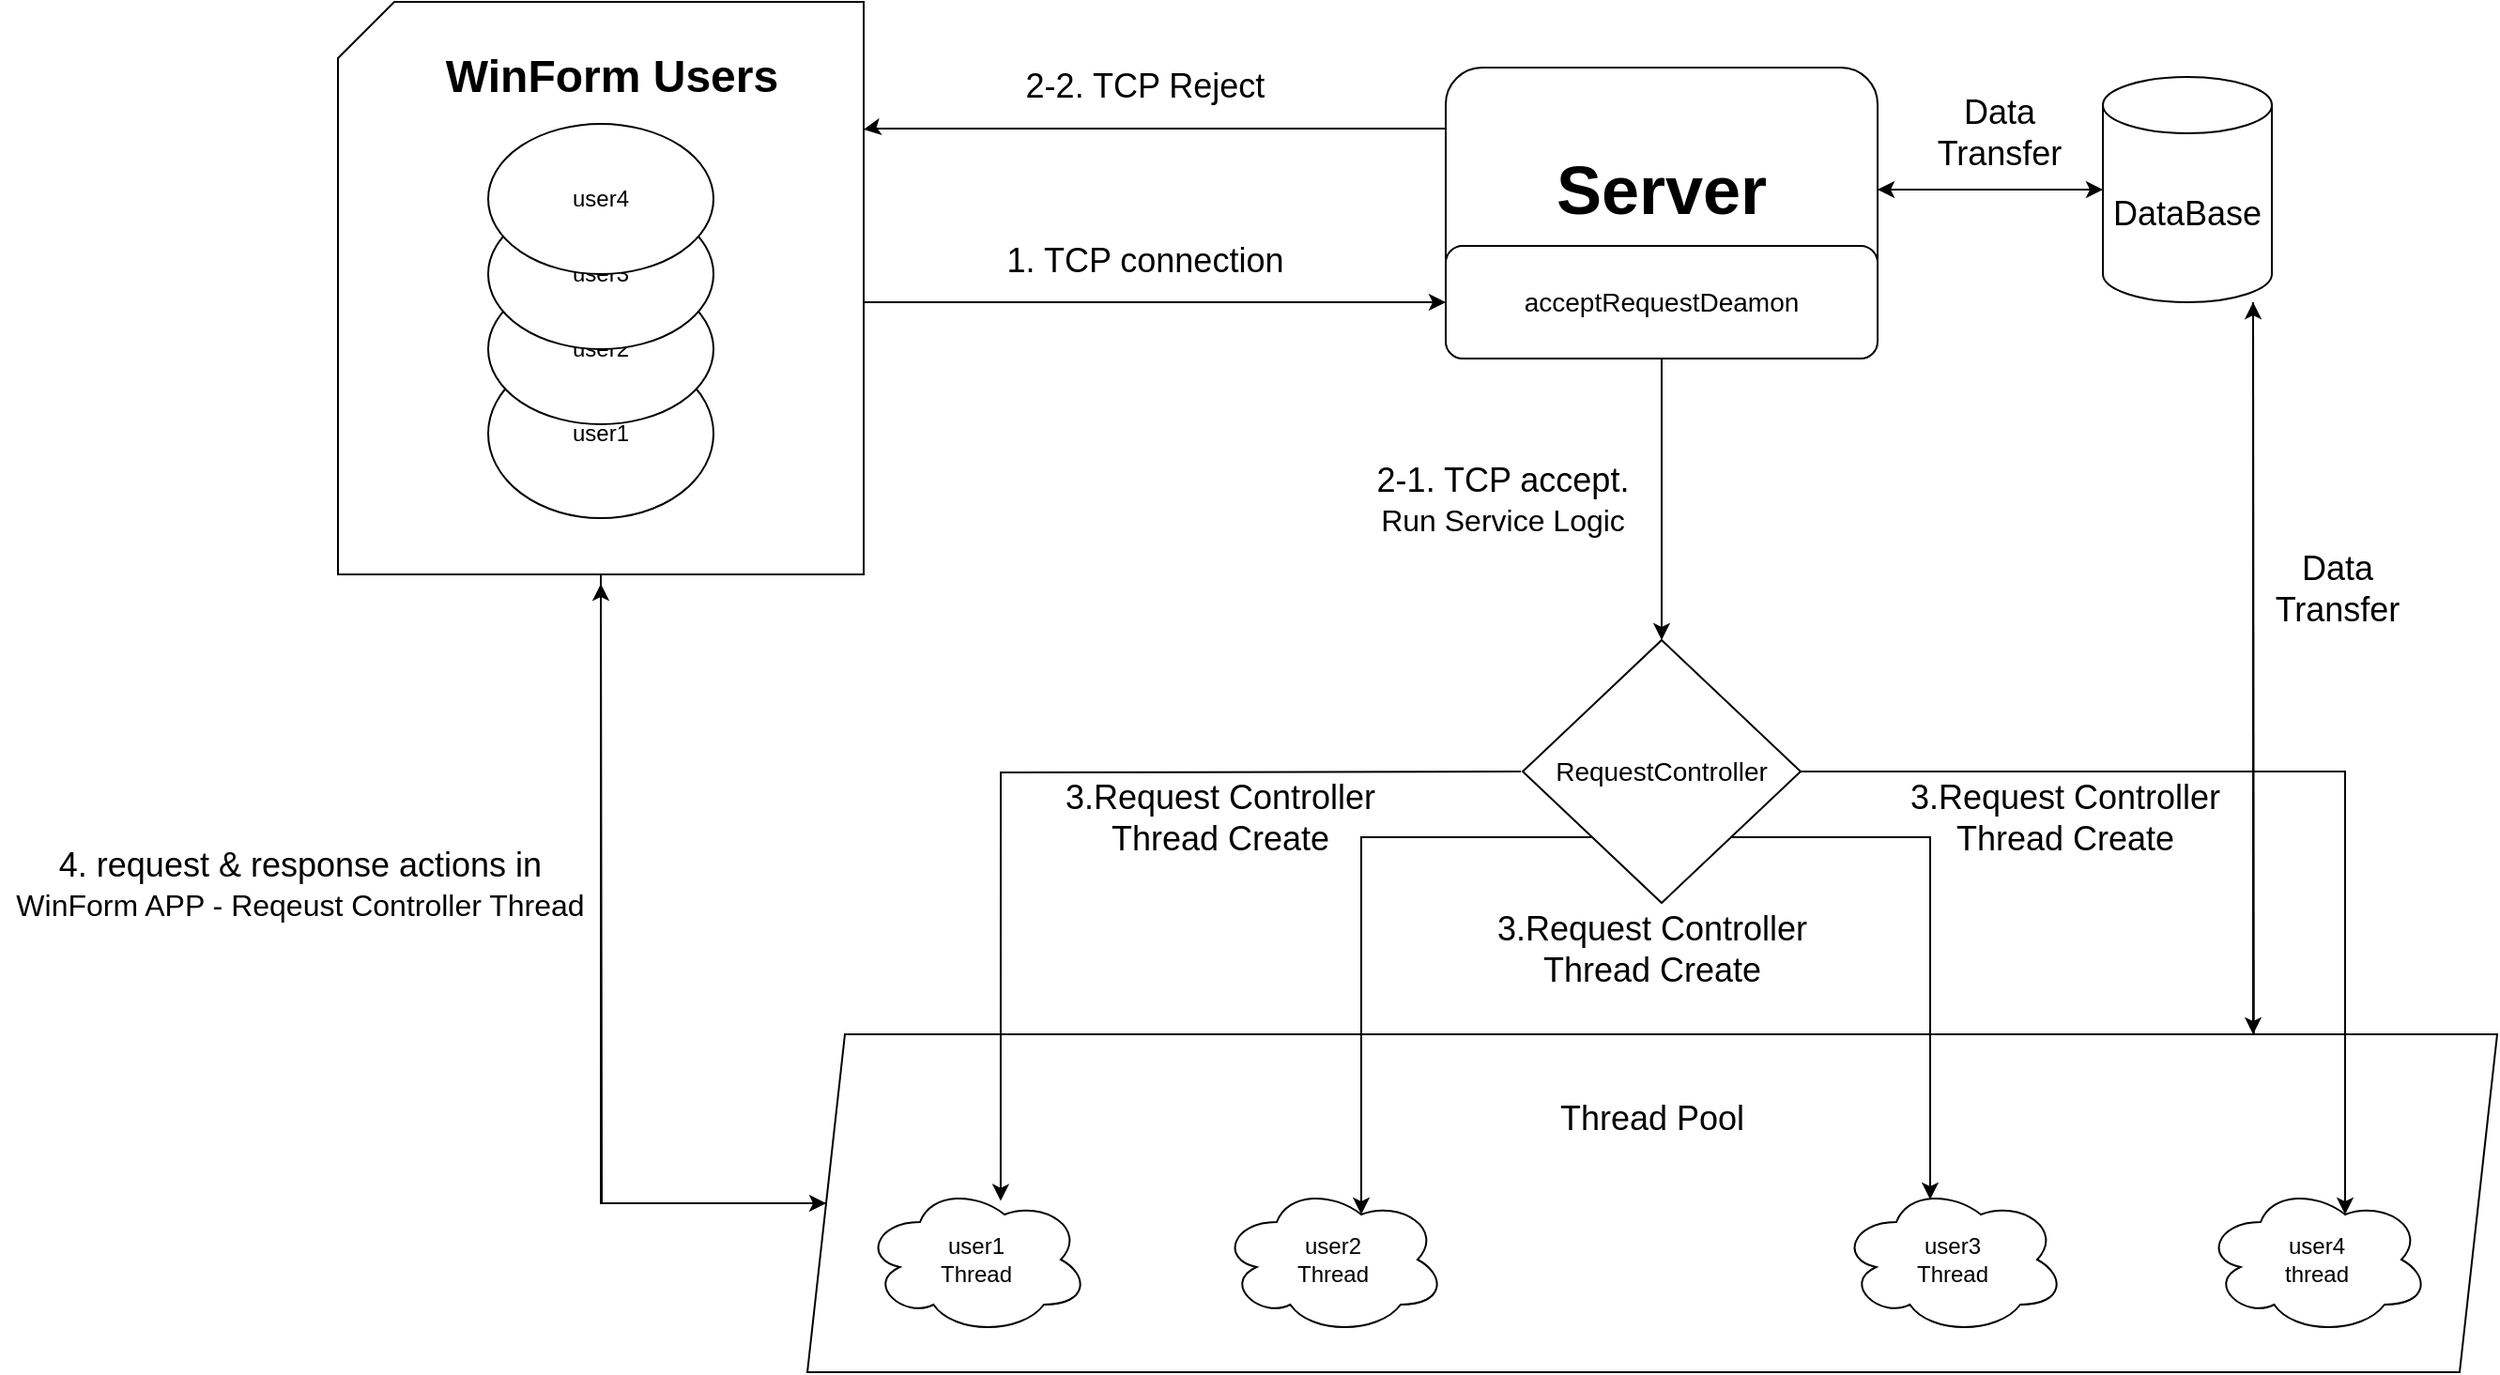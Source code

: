 <mxfile version="24.5.5" type="device">
  <diagram id="C5RBs43oDa-KdzZeNtuy" name="Page-1">
    <mxGraphModel dx="2670" dy="746" grid="1" gridSize="10" guides="1" tooltips="1" connect="1" arrows="1" fold="1" page="1" pageScale="1" pageWidth="827" pageHeight="1169" math="0" shadow="0">
      <root>
        <mxCell id="WIyWlLk6GJQsqaUBKTNV-0" />
        <mxCell id="WIyWlLk6GJQsqaUBKTNV-1" parent="WIyWlLk6GJQsqaUBKTNV-0" />
        <mxCell id="1zMVWTirToFaFZ9l6glJ-29" style="edgeStyle=orthogonalEdgeStyle;rounded=0;orthogonalLoop=1;jettySize=auto;html=1;entryX=0;entryY=0.5;entryDx=0;entryDy=0;exitX=1;exitY=0.5;exitDx=0;exitDy=0;exitPerimeter=0;" edge="1" parent="WIyWlLk6GJQsqaUBKTNV-1" source="1zMVWTirToFaFZ9l6glJ-28" target="1zMVWTirToFaFZ9l6glJ-4">
          <mxGeometry relative="1" as="geometry">
            <Array as="points">
              <mxPoint x="-270" y="340" />
            </Array>
          </mxGeometry>
        </mxCell>
        <mxCell id="1zMVWTirToFaFZ9l6glJ-60" style="edgeStyle=orthogonalEdgeStyle;rounded=0;orthogonalLoop=1;jettySize=auto;html=1;entryX=0;entryY=0.5;entryDx=0;entryDy=0;" edge="1" parent="WIyWlLk6GJQsqaUBKTNV-1" source="1zMVWTirToFaFZ9l6glJ-28" target="1zMVWTirToFaFZ9l6glJ-27">
          <mxGeometry relative="1" as="geometry">
            <Array as="points">
              <mxPoint x="-410" y="820" />
            </Array>
          </mxGeometry>
        </mxCell>
        <mxCell id="1zMVWTirToFaFZ9l6glJ-28" value="" style="shape=card;whiteSpace=wrap;html=1;" vertex="1" parent="WIyWlLk6GJQsqaUBKTNV-1">
          <mxGeometry x="-550" y="180" width="280" height="305" as="geometry" />
        </mxCell>
        <mxCell id="1zMVWTirToFaFZ9l6glJ-30" style="edgeStyle=orthogonalEdgeStyle;rounded=0;orthogonalLoop=1;jettySize=auto;html=1;" edge="1" parent="WIyWlLk6GJQsqaUBKTNV-1" source="1zMVWTirToFaFZ9l6glJ-27">
          <mxGeometry relative="1" as="geometry">
            <mxPoint x="-410" y="490" as="targetPoint" />
          </mxGeometry>
        </mxCell>
        <mxCell id="1zMVWTirToFaFZ9l6glJ-27" value="" style="shape=parallelogram;perimeter=parallelogramPerimeter;whiteSpace=wrap;html=1;fixedSize=1;" vertex="1" parent="WIyWlLk6GJQsqaUBKTNV-1">
          <mxGeometry x="-300" y="730" width="900" height="180" as="geometry" />
        </mxCell>
        <mxCell id="tmFHrkGC2-1Cj11Atq-L-4" style="edgeStyle=orthogonalEdgeStyle;rounded=0;orthogonalLoop=1;jettySize=auto;html=1;entryX=1;entryY=0.5;entryDx=0;entryDy=0;" parent="WIyWlLk6GJQsqaUBKTNV-1" source="tmFHrkGC2-1Cj11Atq-L-1" target="tmFHrkGC2-1Cj11Atq-L-2" edge="1">
          <mxGeometry relative="1" as="geometry" />
        </mxCell>
        <mxCell id="tmFHrkGC2-1Cj11Atq-L-1" value="&lt;font style=&quot;font-size: 18px;&quot;&gt;DataBase&lt;/font&gt;" style="shape=cylinder3;whiteSpace=wrap;html=1;boundedLbl=1;backgroundOutline=1;size=15;" parent="WIyWlLk6GJQsqaUBKTNV-1" vertex="1">
          <mxGeometry x="390" y="220" width="90" height="120" as="geometry" />
        </mxCell>
        <mxCell id="tmFHrkGC2-1Cj11Atq-L-3" style="rounded=0;orthogonalLoop=1;jettySize=auto;html=1;exitX=0.856;exitY=0;exitDx=0;exitDy=0;exitPerimeter=0;" parent="WIyWlLk6GJQsqaUBKTNV-1" source="1zMVWTirToFaFZ9l6glJ-27" edge="1">
          <mxGeometry relative="1" as="geometry">
            <mxPoint x="470.0" y="724.08" as="sourcePoint" />
            <mxPoint x="470" y="340" as="targetPoint" />
          </mxGeometry>
        </mxCell>
        <mxCell id="tmFHrkGC2-1Cj11Atq-L-2" value="&lt;font style=&quot;font-size: 36px;&quot;&gt;&lt;b&gt;Server&lt;/b&gt;&lt;/font&gt;" style="rounded=1;whiteSpace=wrap;html=1;" parent="WIyWlLk6GJQsqaUBKTNV-1" vertex="1">
          <mxGeometry x="40" y="215" width="230" height="130" as="geometry" />
        </mxCell>
        <mxCell id="tmFHrkGC2-1Cj11Atq-L-6" value="user1&lt;div&gt;Thread&lt;/div&gt;" style="ellipse;shape=cloud;whiteSpace=wrap;html=1;" parent="WIyWlLk6GJQsqaUBKTNV-1" vertex="1">
          <mxGeometry x="-270" y="810" width="120" height="80" as="geometry" />
        </mxCell>
        <mxCell id="tmFHrkGC2-1Cj11Atq-L-7" value="user2&lt;br&gt;Thread" style="ellipse;shape=cloud;whiteSpace=wrap;html=1;" parent="WIyWlLk6GJQsqaUBKTNV-1" vertex="1">
          <mxGeometry x="-80" y="810" width="120" height="80" as="geometry" />
        </mxCell>
        <mxCell id="tmFHrkGC2-1Cj11Atq-L-8" value="user3&lt;br&gt;Thread" style="ellipse;shape=cloud;whiteSpace=wrap;html=1;" parent="WIyWlLk6GJQsqaUBKTNV-1" vertex="1">
          <mxGeometry x="250" y="810" width="120" height="80" as="geometry" />
        </mxCell>
        <mxCell id="tmFHrkGC2-1Cj11Atq-L-9" value="user4&lt;br&gt;thread" style="ellipse;shape=cloud;whiteSpace=wrap;html=1;" parent="WIyWlLk6GJQsqaUBKTNV-1" vertex="1">
          <mxGeometry x="444" y="810" width="120" height="80" as="geometry" />
        </mxCell>
        <mxCell id="1zMVWTirToFaFZ9l6glJ-10" style="edgeStyle=orthogonalEdgeStyle;rounded=0;orthogonalLoop=1;jettySize=auto;html=1;exitX=1;exitY=0.5;exitDx=0;exitDy=0;entryX=0.625;entryY=0.2;entryDx=0;entryDy=0;entryPerimeter=0;" edge="1" parent="WIyWlLk6GJQsqaUBKTNV-1" source="tmFHrkGC2-1Cj11Atq-L-10" target="tmFHrkGC2-1Cj11Atq-L-9">
          <mxGeometry relative="1" as="geometry">
            <mxPoint x="243" y="590" as="sourcePoint" />
          </mxGeometry>
        </mxCell>
        <mxCell id="tmFHrkGC2-1Cj11Atq-L-10" value="&lt;font style=&quot;font-size: 14px;&quot;&gt;RequestController&lt;/font&gt;" style="rhombus;whiteSpace=wrap;html=1;" parent="WIyWlLk6GJQsqaUBKTNV-1" vertex="1">
          <mxGeometry x="81" y="520" width="148" height="140" as="geometry" />
        </mxCell>
        <mxCell id="1zMVWTirToFaFZ9l6glJ-0" value="user1" style="ellipse;whiteSpace=wrap;html=1;" vertex="1" parent="WIyWlLk6GJQsqaUBKTNV-1">
          <mxGeometry x="-470" y="365" width="120" height="90" as="geometry" />
        </mxCell>
        <mxCell id="1zMVWTirToFaFZ9l6glJ-1" value="user2" style="ellipse;whiteSpace=wrap;html=1;" vertex="1" parent="WIyWlLk6GJQsqaUBKTNV-1">
          <mxGeometry x="-470" y="325" width="120" height="80" as="geometry" />
        </mxCell>
        <mxCell id="1zMVWTirToFaFZ9l6glJ-2" value="user3" style="ellipse;whiteSpace=wrap;html=1;" vertex="1" parent="WIyWlLk6GJQsqaUBKTNV-1">
          <mxGeometry x="-470" y="285" width="120" height="80" as="geometry" />
        </mxCell>
        <mxCell id="1zMVWTirToFaFZ9l6glJ-3" value="user4" style="ellipse;whiteSpace=wrap;html=1;" vertex="1" parent="WIyWlLk6GJQsqaUBKTNV-1">
          <mxGeometry x="-470" y="245" width="120" height="80" as="geometry" />
        </mxCell>
        <mxCell id="1zMVWTirToFaFZ9l6glJ-24" style="edgeStyle=orthogonalEdgeStyle;rounded=0;orthogonalLoop=1;jettySize=auto;html=1;entryX=0.5;entryY=0;entryDx=0;entryDy=0;" edge="1" parent="WIyWlLk6GJQsqaUBKTNV-1" source="1zMVWTirToFaFZ9l6glJ-4" target="tmFHrkGC2-1Cj11Atq-L-10">
          <mxGeometry relative="1" as="geometry" />
        </mxCell>
        <mxCell id="1zMVWTirToFaFZ9l6glJ-4" value="&lt;font style=&quot;font-size: 14px;&quot;&gt;acceptRequestDeamon&lt;/font&gt;" style="rounded=1;whiteSpace=wrap;html=1;" vertex="1" parent="WIyWlLk6GJQsqaUBKTNV-1">
          <mxGeometry x="40" y="310" width="230" height="60" as="geometry" />
        </mxCell>
        <mxCell id="1zMVWTirToFaFZ9l6glJ-9" style="edgeStyle=orthogonalEdgeStyle;rounded=0;orthogonalLoop=1;jettySize=auto;html=1;entryX=0.608;entryY=0.11;entryDx=0;entryDy=0;entryPerimeter=0;" edge="1" parent="WIyWlLk6GJQsqaUBKTNV-1" target="tmFHrkGC2-1Cj11Atq-L-6">
          <mxGeometry relative="1" as="geometry">
            <mxPoint x="80" y="590" as="sourcePoint" />
            <mxPoint x="-130.0" y="710" as="targetPoint" />
          </mxGeometry>
        </mxCell>
        <mxCell id="1zMVWTirToFaFZ9l6glJ-11" style="edgeStyle=orthogonalEdgeStyle;rounded=0;orthogonalLoop=1;jettySize=auto;html=1;exitX=0;exitY=1;exitDx=0;exitDy=0;entryX=0.625;entryY=0.2;entryDx=0;entryDy=0;entryPerimeter=0;" edge="1" parent="WIyWlLk6GJQsqaUBKTNV-1" source="tmFHrkGC2-1Cj11Atq-L-10" target="tmFHrkGC2-1Cj11Atq-L-7">
          <mxGeometry relative="1" as="geometry">
            <Array as="points">
              <mxPoint x="-5" y="625" />
            </Array>
          </mxGeometry>
        </mxCell>
        <mxCell id="1zMVWTirToFaFZ9l6glJ-12" style="edgeStyle=orthogonalEdgeStyle;rounded=0;orthogonalLoop=1;jettySize=auto;html=1;exitX=1;exitY=1;exitDx=0;exitDy=0;entryX=0.4;entryY=0.1;entryDx=0;entryDy=0;entryPerimeter=0;" edge="1" parent="WIyWlLk6GJQsqaUBKTNV-1" source="tmFHrkGC2-1Cj11Atq-L-10" target="tmFHrkGC2-1Cj11Atq-L-8">
          <mxGeometry relative="1" as="geometry">
            <Array as="points">
              <mxPoint x="298" y="625" />
            </Array>
          </mxGeometry>
        </mxCell>
        <mxCell id="1zMVWTirToFaFZ9l6glJ-26" style="edgeStyle=orthogonalEdgeStyle;rounded=0;orthogonalLoop=1;jettySize=auto;html=1;entryX=0;entryY=0.5;entryDx=0;entryDy=0;entryPerimeter=0;" edge="1" parent="WIyWlLk6GJQsqaUBKTNV-1" source="tmFHrkGC2-1Cj11Atq-L-2" target="tmFHrkGC2-1Cj11Atq-L-1">
          <mxGeometry relative="1" as="geometry" />
        </mxCell>
        <mxCell id="1zMVWTirToFaFZ9l6glJ-35" value="&lt;font style=&quot;font-size: 18px;&quot;&gt;1. TCP connection&lt;/font&gt;" style="text;html=1;align=center;verticalAlign=middle;whiteSpace=wrap;rounded=0;" vertex="1" parent="WIyWlLk6GJQsqaUBKTNV-1">
          <mxGeometry x="-210" y="295" width="180" height="45" as="geometry" />
        </mxCell>
        <mxCell id="1zMVWTirToFaFZ9l6glJ-41" value="&lt;font style=&quot;font-size: 18px;&quot;&gt;2-2. TCP Reject&lt;/font&gt;" style="text;html=1;align=center;verticalAlign=middle;whiteSpace=wrap;rounded=0;" vertex="1" parent="WIyWlLk6GJQsqaUBKTNV-1">
          <mxGeometry x="-200" y="205" width="160" height="40" as="geometry" />
        </mxCell>
        <mxCell id="1zMVWTirToFaFZ9l6glJ-43" style="edgeStyle=orthogonalEdgeStyle;rounded=0;orthogonalLoop=1;jettySize=auto;html=1;exitX=0;exitY=0.25;exitDx=0;exitDy=0;" edge="1" parent="WIyWlLk6GJQsqaUBKTNV-1" source="tmFHrkGC2-1Cj11Atq-L-2">
          <mxGeometry relative="1" as="geometry">
            <mxPoint x="-270" y="248" as="targetPoint" />
            <Array as="points">
              <mxPoint x="-267" y="248" />
            </Array>
          </mxGeometry>
        </mxCell>
        <mxCell id="1zMVWTirToFaFZ9l6glJ-45" value="&lt;font style=&quot;font-size: 18px;&quot;&gt;2-1. TCP accept.&lt;/font&gt;&lt;div&gt;&lt;font size=&quot;3&quot;&gt;Run Service Logic&lt;/font&gt;&lt;/div&gt;" style="text;html=1;align=center;verticalAlign=middle;whiteSpace=wrap;rounded=0;" vertex="1" parent="WIyWlLk6GJQsqaUBKTNV-1">
          <mxGeometry x="-10" y="420" width="161" height="50" as="geometry" />
        </mxCell>
        <mxCell id="1zMVWTirToFaFZ9l6glJ-46" value="&lt;font style=&quot;font-size: 18px;&quot;&gt;Data Transfer&lt;/font&gt;" style="text;html=1;align=center;verticalAlign=middle;whiteSpace=wrap;rounded=0;" vertex="1" parent="WIyWlLk6GJQsqaUBKTNV-1">
          <mxGeometry x="300" y="220" width="70" height="60" as="geometry" />
        </mxCell>
        <mxCell id="1zMVWTirToFaFZ9l6glJ-48" value="&lt;font style=&quot;font-size: 18px;&quot;&gt;Thread Pool&lt;/font&gt;" style="text;html=1;align=center;verticalAlign=middle;whiteSpace=wrap;rounded=0;" vertex="1" parent="WIyWlLk6GJQsqaUBKTNV-1">
          <mxGeometry x="65" y="760" width="170" height="30" as="geometry" />
        </mxCell>
        <mxCell id="1zMVWTirToFaFZ9l6glJ-49" value="&lt;font style=&quot;font-size: 18px;&quot;&gt;3.Request Controller Thread Create&lt;/font&gt;" style="text;html=1;align=center;verticalAlign=middle;whiteSpace=wrap;rounded=0;" vertex="1" parent="WIyWlLk6GJQsqaUBKTNV-1">
          <mxGeometry x="-170" y="600" width="180" height="30" as="geometry" />
        </mxCell>
        <mxCell id="1zMVWTirToFaFZ9l6glJ-52" style="rounded=0;orthogonalLoop=1;jettySize=auto;html=1;" edge="1" parent="WIyWlLk6GJQsqaUBKTNV-1">
          <mxGeometry relative="1" as="geometry">
            <mxPoint x="470" y="340" as="sourcePoint" />
            <mxPoint x="470" y="729.997" as="targetPoint" />
          </mxGeometry>
        </mxCell>
        <mxCell id="1zMVWTirToFaFZ9l6glJ-53" value="&lt;font style=&quot;font-size: 18px;&quot;&gt;Data Transfer&lt;/font&gt;" style="text;html=1;align=center;verticalAlign=middle;whiteSpace=wrap;rounded=0;" vertex="1" parent="WIyWlLk6GJQsqaUBKTNV-1">
          <mxGeometry x="470" y="470" width="90" height="45" as="geometry" />
        </mxCell>
        <mxCell id="1zMVWTirToFaFZ9l6glJ-54" value="&lt;font style=&quot;font-size: 24px;&quot;&gt;&lt;b&gt;WinForm Users&lt;/b&gt;&lt;/font&gt;" style="text;html=1;align=center;verticalAlign=middle;whiteSpace=wrap;rounded=0;" vertex="1" parent="WIyWlLk6GJQsqaUBKTNV-1">
          <mxGeometry x="-499.5" y="200" width="189.5" height="40" as="geometry" />
        </mxCell>
        <mxCell id="1zMVWTirToFaFZ9l6glJ-59" value="&lt;font style=&quot;font-size: 18px;&quot;&gt;4. request &amp;amp; response actions&amp;nbsp;&lt;span style=&quot;background-color: initial;&quot;&gt;in&lt;/span&gt;&lt;/font&gt;&lt;div&gt;&lt;font size=&quot;3&quot;&gt;WinForm APP - Reqeust Controller Thread&lt;/font&gt;&lt;/div&gt;" style="text;html=1;align=center;verticalAlign=middle;whiteSpace=wrap;rounded=0;" vertex="1" parent="WIyWlLk6GJQsqaUBKTNV-1">
          <mxGeometry x="-730" y="610" width="320" height="80" as="geometry" />
        </mxCell>
        <mxCell id="1zMVWTirToFaFZ9l6glJ-61" value="&lt;font style=&quot;font-size: 18px;&quot;&gt;3.Request Controller Thread Create&lt;/font&gt;" style="text;html=1;align=center;verticalAlign=middle;whiteSpace=wrap;rounded=0;" vertex="1" parent="WIyWlLk6GJQsqaUBKTNV-1">
          <mxGeometry x="60" y="670" width="180" height="30" as="geometry" />
        </mxCell>
        <mxCell id="1zMVWTirToFaFZ9l6glJ-62" value="&lt;font style=&quot;font-size: 18px;&quot;&gt;3.Request Controller Thread Create&lt;/font&gt;" style="text;html=1;align=center;verticalAlign=middle;whiteSpace=wrap;rounded=0;" vertex="1" parent="WIyWlLk6GJQsqaUBKTNV-1">
          <mxGeometry x="280" y="600" width="180" height="30" as="geometry" />
        </mxCell>
      </root>
    </mxGraphModel>
  </diagram>
</mxfile>
